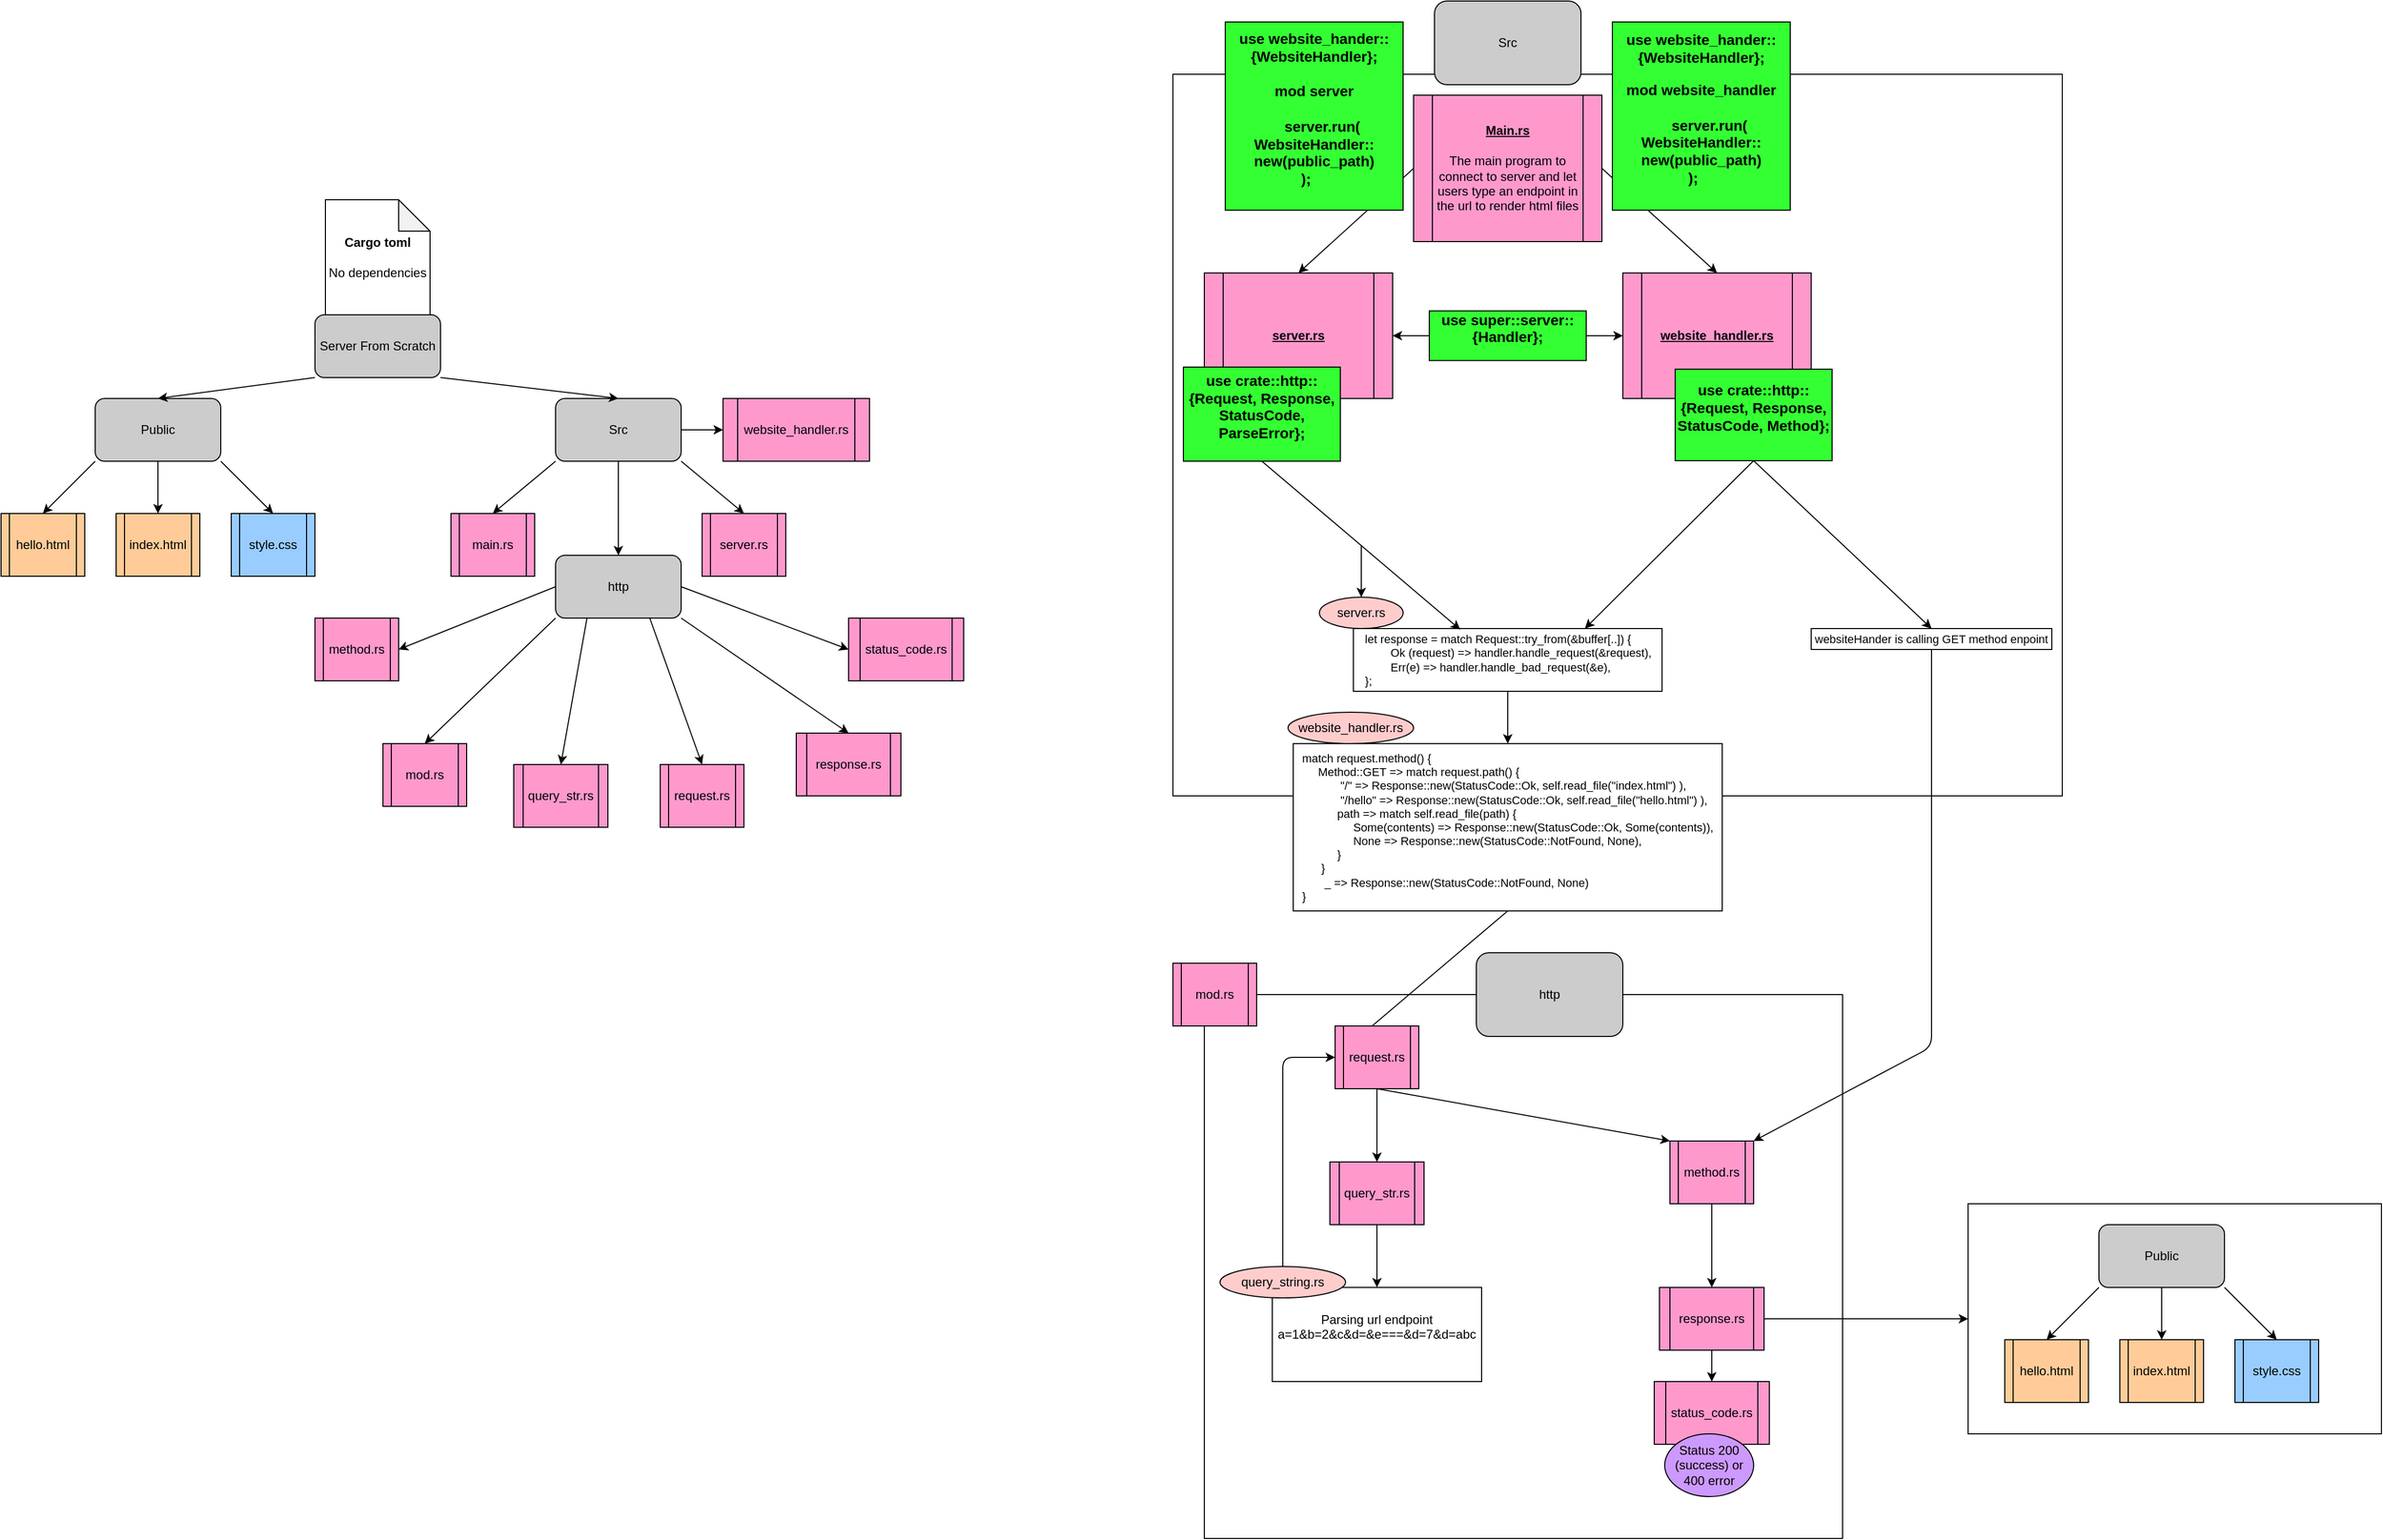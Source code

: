<mxfile version="14.4.3" type="device"><diagram id="HKCk2u3lN4R9KL1yJcvm" name="Page-1"><mxGraphModel dx="2523" dy="967" grid="1" gridSize="10" guides="1" tooltips="1" connect="1" arrows="1" fold="1" page="1" pageScale="1" pageWidth="850" pageHeight="1100" math="0" shadow="0"><root><mxCell id="0"/><mxCell id="1" parent="0"/><mxCell id="ZQlsFEjxSRPz4jeOwLAu-61" value="" style="rounded=0;whiteSpace=wrap;html=1;fillColor=#FFFFFF;" parent="1" vertex="1"><mxGeometry x="880" y="180" width="850" height="690" as="geometry"/></mxCell><mxCell id="ZQlsFEjxSRPz4jeOwLAu-18" value="hello.html" style="shape=process;whiteSpace=wrap;html=1;backgroundOutline=1;fillColor=#FFCC99;" parent="1" vertex="1"><mxGeometry x="-240" y="600" width="80" height="60" as="geometry"/></mxCell><mxCell id="ZQlsFEjxSRPz4jeOwLAu-17" value="style.css" style="shape=process;whiteSpace=wrap;html=1;backgroundOutline=1;fillColor=#99CCFF;" parent="1" vertex="1"><mxGeometry x="-20" y="600" width="80" height="60" as="geometry"/></mxCell><mxCell id="ZQlsFEjxSRPz4jeOwLAu-16" value="index.html" style="shape=process;whiteSpace=wrap;html=1;backgroundOutline=1;fillColor=#FFCC99;" parent="1" vertex="1"><mxGeometry x="-130" y="600" width="80" height="60" as="geometry"/></mxCell><mxCell id="ZQlsFEjxSRPz4jeOwLAu-1" value="Public" style="rounded=1;whiteSpace=wrap;html=1;fillColor=#CCCCCC;" parent="1" vertex="1"><mxGeometry x="-150" y="490" width="120" height="60" as="geometry"/></mxCell><mxCell id="ZQlsFEjxSRPz4jeOwLAu-2" value="Src" style="rounded=1;whiteSpace=wrap;html=1;fillColor=#CCCCCC;" parent="1" vertex="1"><mxGeometry x="290" y="490" width="120" height="60" as="geometry"/></mxCell><mxCell id="ZQlsFEjxSRPz4jeOwLAu-7" value="" style="endArrow=classic;html=1;exitX=0.5;exitY=1;exitDx=0;exitDy=0;entryX=0.5;entryY=0;entryDx=0;entryDy=0;" parent="1" source="ZQlsFEjxSRPz4jeOwLAu-1" edge="1"><mxGeometry width="50" height="50" relative="1" as="geometry"><mxPoint x="30" y="740" as="sourcePoint"/><mxPoint x="-90" y="600" as="targetPoint"/></mxGeometry></mxCell><mxCell id="ZQlsFEjxSRPz4jeOwLAu-8" value="Server From Scratch" style="rounded=1;whiteSpace=wrap;html=1;fillColor=#CCCCCC;" parent="1" vertex="1"><mxGeometry x="60" y="410" width="120" height="60" as="geometry"/></mxCell><mxCell id="ZQlsFEjxSRPz4jeOwLAu-9" value="" style="endArrow=classic;html=1;entryX=0.5;entryY=0;entryDx=0;entryDy=0;exitX=0;exitY=1;exitDx=0;exitDy=0;" parent="1" source="ZQlsFEjxSRPz4jeOwLAu-8" target="ZQlsFEjxSRPz4jeOwLAu-1" edge="1"><mxGeometry width="50" height="50" relative="1" as="geometry"><mxPoint x="70" y="480" as="sourcePoint"/><mxPoint x="150" y="770" as="targetPoint"/></mxGeometry></mxCell><mxCell id="ZQlsFEjxSRPz4jeOwLAu-10" value="" style="endArrow=classic;html=1;exitX=1;exitY=1;exitDx=0;exitDy=0;entryX=0.5;entryY=0;entryDx=0;entryDy=0;" parent="1" source="ZQlsFEjxSRPz4jeOwLAu-8" target="ZQlsFEjxSRPz4jeOwLAu-2" edge="1"><mxGeometry width="50" height="50" relative="1" as="geometry"><mxPoint x="100" y="740" as="sourcePoint"/><mxPoint x="150" y="690" as="targetPoint"/></mxGeometry></mxCell><mxCell id="ZQlsFEjxSRPz4jeOwLAu-15" value="&lt;b&gt;Cargo toml&lt;/b&gt;&lt;br&gt;&lt;br&gt;No dependencies" style="shape=note;whiteSpace=wrap;html=1;backgroundOutline=1;darkOpacity=0.05;" parent="1" vertex="1"><mxGeometry x="70" y="300" width="100" height="110" as="geometry"/></mxCell><mxCell id="ZQlsFEjxSRPz4jeOwLAu-19" value="" style="endArrow=classic;html=1;exitX=0;exitY=1;exitDx=0;exitDy=0;entryX=0.5;entryY=0;entryDx=0;entryDy=0;" parent="1" source="ZQlsFEjxSRPz4jeOwLAu-1" target="ZQlsFEjxSRPz4jeOwLAu-18" edge="1"><mxGeometry width="50" height="50" relative="1" as="geometry"><mxPoint x="140" y="650" as="sourcePoint"/><mxPoint x="190" y="600" as="targetPoint"/></mxGeometry></mxCell><mxCell id="ZQlsFEjxSRPz4jeOwLAu-20" value="" style="endArrow=classic;html=1;exitX=1;exitY=1;exitDx=0;exitDy=0;entryX=0.5;entryY=0;entryDx=0;entryDy=0;" parent="1" source="ZQlsFEjxSRPz4jeOwLAu-1" target="ZQlsFEjxSRPz4jeOwLAu-17" edge="1"><mxGeometry width="50" height="50" relative="1" as="geometry"><mxPoint x="140" y="650" as="sourcePoint"/><mxPoint x="170" y="600" as="targetPoint"/></mxGeometry></mxCell><mxCell id="ZQlsFEjxSRPz4jeOwLAu-22" value="main.rs" style="shape=process;whiteSpace=wrap;html=1;backgroundOutline=1;fillColor=#FF99CC;" parent="1" vertex="1"><mxGeometry x="190" y="600" width="80" height="60" as="geometry"/></mxCell><mxCell id="ZQlsFEjxSRPz4jeOwLAu-23" value="server.rs" style="shape=process;whiteSpace=wrap;html=1;backgroundOutline=1;fillColor=#FF99CC;" parent="1" vertex="1"><mxGeometry x="430" y="600" width="80" height="60" as="geometry"/></mxCell><mxCell id="ZQlsFEjxSRPz4jeOwLAu-24" value="" style="endArrow=classic;html=1;exitX=0;exitY=1;exitDx=0;exitDy=0;entryX=0.5;entryY=0;entryDx=0;entryDy=0;" parent="1" source="ZQlsFEjxSRPz4jeOwLAu-2" target="ZQlsFEjxSRPz4jeOwLAu-22" edge="1"><mxGeometry width="50" height="50" relative="1" as="geometry"><mxPoint x="60" y="690" as="sourcePoint"/><mxPoint x="110" y="640" as="targetPoint"/></mxGeometry></mxCell><mxCell id="ZQlsFEjxSRPz4jeOwLAu-26" value="" style="endArrow=classic;html=1;exitX=1;exitY=1;exitDx=0;exitDy=0;entryX=0.5;entryY=0;entryDx=0;entryDy=0;" parent="1" source="ZQlsFEjxSRPz4jeOwLAu-2" target="ZQlsFEjxSRPz4jeOwLAu-23" edge="1"><mxGeometry width="50" height="50" relative="1" as="geometry"><mxPoint x="60" y="690" as="sourcePoint"/><mxPoint x="110" y="640" as="targetPoint"/></mxGeometry></mxCell><mxCell id="ZQlsFEjxSRPz4jeOwLAu-27" value="http" style="rounded=1;whiteSpace=wrap;html=1;fillColor=#CCCCCC;" parent="1" vertex="1"><mxGeometry x="290" y="640" width="120" height="60" as="geometry"/></mxCell><mxCell id="ZQlsFEjxSRPz4jeOwLAu-28" value="" style="endArrow=classic;html=1;exitX=0.5;exitY=1;exitDx=0;exitDy=0;entryX=0.5;entryY=0;entryDx=0;entryDy=0;" parent="1" source="ZQlsFEjxSRPz4jeOwLAu-2" target="ZQlsFEjxSRPz4jeOwLAu-27" edge="1"><mxGeometry width="50" height="50" relative="1" as="geometry"><mxPoint x="60" y="690" as="sourcePoint"/><mxPoint x="110" y="640" as="targetPoint"/></mxGeometry></mxCell><mxCell id="ZQlsFEjxSRPz4jeOwLAu-29" value="mod.rs" style="shape=process;whiteSpace=wrap;html=1;backgroundOutline=1;fillColor=#FF99CC;" parent="1" vertex="1"><mxGeometry x="125" y="820" width="80" height="60" as="geometry"/></mxCell><mxCell id="ZQlsFEjxSRPz4jeOwLAu-30" value="query_str.rs" style="shape=process;whiteSpace=wrap;html=1;backgroundOutline=1;fillColor=#FF99CC;" parent="1" vertex="1"><mxGeometry x="250" y="840" width="90" height="60" as="geometry"/></mxCell><mxCell id="ZQlsFEjxSRPz4jeOwLAu-31" value="request.rs" style="shape=process;whiteSpace=wrap;html=1;backgroundOutline=1;fillColor=#FF99CC;" parent="1" vertex="1"><mxGeometry x="390" y="840" width="80" height="60" as="geometry"/></mxCell><mxCell id="ZQlsFEjxSRPz4jeOwLAu-32" value="response.rs" style="shape=process;whiteSpace=wrap;html=1;backgroundOutline=1;fillColor=#FF99CC;" parent="1" vertex="1"><mxGeometry x="520" y="810" width="100" height="60" as="geometry"/></mxCell><mxCell id="ZQlsFEjxSRPz4jeOwLAu-33" value="status_code.rs" style="shape=process;whiteSpace=wrap;html=1;backgroundOutline=1;fillColor=#FF99CC;" parent="1" vertex="1"><mxGeometry x="570" y="700" width="110" height="60" as="geometry"/></mxCell><mxCell id="ZQlsFEjxSRPz4jeOwLAu-34" value="method.rs" style="shape=process;whiteSpace=wrap;html=1;backgroundOutline=1;fillColor=#FF99CC;" parent="1" vertex="1"><mxGeometry x="60" y="700" width="80" height="60" as="geometry"/></mxCell><mxCell id="ZQlsFEjxSRPz4jeOwLAu-36" value="" style="endArrow=classic;html=1;exitX=0;exitY=0.5;exitDx=0;exitDy=0;entryX=1;entryY=0.5;entryDx=0;entryDy=0;" parent="1" source="ZQlsFEjxSRPz4jeOwLAu-27" target="ZQlsFEjxSRPz4jeOwLAu-34" edge="1"><mxGeometry width="50" height="50" relative="1" as="geometry"><mxPoint x="100" y="550" as="sourcePoint"/><mxPoint x="150" y="500" as="targetPoint"/></mxGeometry></mxCell><mxCell id="ZQlsFEjxSRPz4jeOwLAu-37" value="" style="endArrow=classic;html=1;entryX=0.5;entryY=0;entryDx=0;entryDy=0;exitX=0;exitY=1;exitDx=0;exitDy=0;" parent="1" source="ZQlsFEjxSRPz4jeOwLAu-27" target="ZQlsFEjxSRPz4jeOwLAu-29" edge="1"><mxGeometry width="50" height="50" relative="1" as="geometry"><mxPoint x="290" y="690" as="sourcePoint"/><mxPoint x="150" y="500" as="targetPoint"/></mxGeometry></mxCell><mxCell id="ZQlsFEjxSRPz4jeOwLAu-38" value="" style="endArrow=classic;html=1;exitX=0.25;exitY=1;exitDx=0;exitDy=0;entryX=0.5;entryY=0;entryDx=0;entryDy=0;" parent="1" source="ZQlsFEjxSRPz4jeOwLAu-27" target="ZQlsFEjxSRPz4jeOwLAu-30" edge="1"><mxGeometry width="50" height="50" relative="1" as="geometry"><mxPoint x="100" y="550" as="sourcePoint"/><mxPoint x="150" y="500" as="targetPoint"/></mxGeometry></mxCell><mxCell id="ZQlsFEjxSRPz4jeOwLAu-39" value="" style="endArrow=classic;html=1;exitX=0.75;exitY=1;exitDx=0;exitDy=0;entryX=0.5;entryY=0;entryDx=0;entryDy=0;" parent="1" source="ZQlsFEjxSRPz4jeOwLAu-27" target="ZQlsFEjxSRPz4jeOwLAu-31" edge="1"><mxGeometry width="50" height="50" relative="1" as="geometry"><mxPoint x="100" y="550" as="sourcePoint"/><mxPoint x="150" y="500" as="targetPoint"/></mxGeometry></mxCell><mxCell id="ZQlsFEjxSRPz4jeOwLAu-40" value="" style="endArrow=classic;html=1;exitX=1;exitY=1;exitDx=0;exitDy=0;entryX=0.5;entryY=0;entryDx=0;entryDy=0;" parent="1" source="ZQlsFEjxSRPz4jeOwLAu-27" target="ZQlsFEjxSRPz4jeOwLAu-32" edge="1"><mxGeometry width="50" height="50" relative="1" as="geometry"><mxPoint x="100" y="550" as="sourcePoint"/><mxPoint x="150" y="500" as="targetPoint"/></mxGeometry></mxCell><mxCell id="ZQlsFEjxSRPz4jeOwLAu-41" value="" style="endArrow=classic;html=1;exitX=1;exitY=0.5;exitDx=0;exitDy=0;entryX=0;entryY=0.5;entryDx=0;entryDy=0;" parent="1" source="ZQlsFEjxSRPz4jeOwLAu-27" target="ZQlsFEjxSRPz4jeOwLAu-33" edge="1"><mxGeometry width="50" height="50" relative="1" as="geometry"><mxPoint x="100" y="550" as="sourcePoint"/><mxPoint x="150" y="500" as="targetPoint"/></mxGeometry></mxCell><mxCell id="ZQlsFEjxSRPz4jeOwLAu-42" value="website_handler.rs" style="shape=process;whiteSpace=wrap;html=1;backgroundOutline=1;fillColor=#FF99CC;" parent="1" vertex="1"><mxGeometry x="450" y="490" width="140" height="60" as="geometry"/></mxCell><mxCell id="ZQlsFEjxSRPz4jeOwLAu-43" value="" style="endArrow=classic;html=1;exitX=1;exitY=0.5;exitDx=0;exitDy=0;entryX=0;entryY=0.5;entryDx=0;entryDy=0;" parent="1" source="ZQlsFEjxSRPz4jeOwLAu-2" target="ZQlsFEjxSRPz4jeOwLAu-42" edge="1"><mxGeometry width="50" height="50" relative="1" as="geometry"><mxPoint x="250" y="680" as="sourcePoint"/><mxPoint x="300" y="630" as="targetPoint"/></mxGeometry></mxCell><mxCell id="ZQlsFEjxSRPz4jeOwLAu-45" value="Src" style="rounded=1;whiteSpace=wrap;html=1;fillColor=#CCCCCC;" parent="1" vertex="1"><mxGeometry x="1130" y="110" width="140" height="80" as="geometry"/></mxCell><mxCell id="ZQlsFEjxSRPz4jeOwLAu-53" value="&lt;b&gt;&lt;u&gt;Main.rs&lt;br&gt;&lt;/u&gt;&lt;/b&gt;&lt;br&gt;The main program to connect to server and let users type an endpoint in the url to render html files" style="shape=process;whiteSpace=wrap;html=1;backgroundOutline=1;fillColor=#FF99CC;" parent="1" vertex="1"><mxGeometry x="1110" y="200" width="180" height="140" as="geometry"/></mxCell><mxCell id="ZQlsFEjxSRPz4jeOwLAu-54" value="" style="endArrow=classic;html=1;fillColor=#0000FF;exitX=0;exitY=0.5;exitDx=0;exitDy=0;entryX=0.5;entryY=0;entryDx=0;entryDy=0;" parent="1" source="ZQlsFEjxSRPz4jeOwLAu-53" target="ZQlsFEjxSRPz4jeOwLAu-55" edge="1"><mxGeometry width="50" height="50" relative="1" as="geometry"><mxPoint x="1120" y="520" as="sourcePoint"/><mxPoint x="1170" y="470" as="targetPoint"/></mxGeometry></mxCell><mxCell id="ZQlsFEjxSRPz4jeOwLAu-55" value="&lt;b&gt;&lt;u&gt;server.rs&lt;/u&gt;&lt;/b&gt;" style="shape=process;whiteSpace=wrap;html=1;backgroundOutline=1;fillColor=#FF99CC;" parent="1" vertex="1"><mxGeometry x="910" y="370" width="180" height="120" as="geometry"/></mxCell><mxCell id="ZQlsFEjxSRPz4jeOwLAu-56" value="&lt;b&gt;&lt;u&gt;website_handler.rs&lt;/u&gt;&lt;/b&gt;" style="shape=process;whiteSpace=wrap;html=1;backgroundOutline=1;fillColor=#FF99CC;" parent="1" vertex="1"><mxGeometry x="1310" y="370" width="180" height="120" as="geometry"/></mxCell><mxCell id="ZQlsFEjxSRPz4jeOwLAu-60" value="" style="endArrow=classic;html=1;fillColor=#0000FF;exitX=1;exitY=0.5;exitDx=0;exitDy=0;entryX=0.5;entryY=0;entryDx=0;entryDy=0;" parent="1" source="ZQlsFEjxSRPz4jeOwLAu-53" target="ZQlsFEjxSRPz4jeOwLAu-56" edge="1"><mxGeometry width="50" height="50" relative="1" as="geometry"><mxPoint x="1120" y="520" as="sourcePoint"/><mxPoint x="1170" y="470" as="targetPoint"/></mxGeometry></mxCell><mxCell id="ZQlsFEjxSRPz4jeOwLAu-62" value="" style="endArrow=classic;html=1;fillColor=#0000FF;exitX=0;exitY=0.5;exitDx=0;exitDy=0;entryX=1;entryY=0.5;entryDx=0;entryDy=0;" parent="1" source="ZQlsFEjxSRPz4jeOwLAu-86" target="ZQlsFEjxSRPz4jeOwLAu-55" edge="1"><mxGeometry width="50" height="50" relative="1" as="geometry"><mxPoint x="1110" y="510" as="sourcePoint"/><mxPoint x="1160" y="460" as="targetPoint"/></mxGeometry></mxCell><mxCell id="ZQlsFEjxSRPz4jeOwLAu-63" value="" style="rounded=0;whiteSpace=wrap;html=1;fillColor=#FFFFFF;" parent="1" vertex="1"><mxGeometry x="910" y="1060" width="610" height="520" as="geometry"/></mxCell><mxCell id="ZQlsFEjxSRPz4jeOwLAu-64" value="http" style="rounded=1;whiteSpace=wrap;html=1;fillColor=#CCCCCC;" parent="1" vertex="1"><mxGeometry x="1170" y="1020" width="140" height="80" as="geometry"/></mxCell><mxCell id="ZQlsFEjxSRPz4jeOwLAu-71" value="&lt;div&gt;&lt;b&gt;&lt;font style=&quot;font-size: 14px&quot;&gt;use crate::http::{Request, Response, StatusCode, Method};&lt;/font&gt;&lt;/b&gt;&lt;/div&gt;&lt;div&gt;&lt;br&gt;&lt;/div&gt;" style="rounded=0;whiteSpace=wrap;html=1;fillColor=#33FF33;" parent="1" vertex="1"><mxGeometry x="1360" y="462" width="150" height="87.5" as="geometry"/></mxCell><mxCell id="ZQlsFEjxSRPz4jeOwLAu-69" value="&lt;div&gt;&lt;b&gt;&lt;font style=&quot;font-size: 14px&quot;&gt;use crate::http::{Request, Response, StatusCode, ParseError};&lt;/font&gt;&lt;/b&gt;&lt;/div&gt;&lt;div&gt;&lt;br&gt;&lt;/div&gt;" style="rounded=0;whiteSpace=wrap;html=1;fillColor=#33FF33;" parent="1" vertex="1"><mxGeometry x="890" y="460" width="150" height="90" as="geometry"/></mxCell><mxCell id="ZQlsFEjxSRPz4jeOwLAu-72" value="mod.rs" style="shape=process;whiteSpace=wrap;html=1;backgroundOutline=1;fillColor=#FF99CC;" parent="1" vertex="1"><mxGeometry x="880" y="1030" width="80" height="60" as="geometry"/></mxCell><mxCell id="ZQlsFEjxSRPz4jeOwLAu-73" value="query_str.rs" style="shape=process;whiteSpace=wrap;html=1;backgroundOutline=1;fillColor=#FF99CC;" parent="1" vertex="1"><mxGeometry x="1030" y="1220" width="90" height="60" as="geometry"/></mxCell><mxCell id="ZQlsFEjxSRPz4jeOwLAu-76" value="status_code.rs" style="shape=process;whiteSpace=wrap;html=1;backgroundOutline=1;fillColor=#FF99CC;" parent="1" vertex="1"><mxGeometry x="1340" y="1430" width="110" height="60" as="geometry"/></mxCell><mxCell id="ZQlsFEjxSRPz4jeOwLAu-77" value="method.rs" style="shape=process;whiteSpace=wrap;html=1;backgroundOutline=1;fillColor=#FF99CC;" parent="1" vertex="1"><mxGeometry x="1355" y="1200" width="80" height="60" as="geometry"/></mxCell><mxCell id="ZQlsFEjxSRPz4jeOwLAu-82" value="&lt;div&gt;&lt;span style=&quot;font-size: 14px&quot;&gt;&lt;b&gt;use website_hander::{WebsiteHandler};&lt;/b&gt;&lt;/span&gt;&lt;/div&gt;&lt;div&gt;&lt;br&gt;&lt;/div&gt;&lt;div&gt;&lt;div&gt;&lt;span style=&quot;font-size: 14px&quot;&gt;&lt;b&gt;mod website_handler&lt;/b&gt;&lt;/span&gt;&lt;/div&gt;&lt;/div&gt;&lt;div&gt;&lt;span style=&quot;font-size: 14px&quot;&gt;&lt;b&gt;&lt;br&gt;&lt;/b&gt;&lt;/span&gt;&lt;/div&gt;&lt;div&gt;&lt;div&gt;&lt;span style=&quot;font-size: 14px&quot;&gt;&lt;b&gt;&amp;nbsp; &amp;nbsp; server.run(&lt;/b&gt;&lt;/span&gt;&lt;/div&gt;&lt;div&gt;&lt;span style=&quot;font-size: 14px&quot;&gt;&lt;b&gt;WebsiteHandler::&lt;/b&gt;&lt;/span&gt;&lt;/div&gt;&lt;div&gt;&lt;span style=&quot;font-size: 14px&quot;&gt;&lt;b&gt;new(public_path)&lt;/b&gt;&lt;/span&gt;&lt;/div&gt;&lt;div&gt;&lt;span style=&quot;font-size: 14px&quot;&gt;&lt;b&gt;);&amp;nbsp; &amp;nbsp;&amp;nbsp;&lt;/b&gt;&lt;/span&gt;&lt;/div&gt;&lt;div style=&quot;font-weight: bold&quot;&gt;&lt;br&gt;&lt;/div&gt;&lt;/div&gt;" style="rounded=0;whiteSpace=wrap;html=1;fillColor=#33FF33;" parent="1" vertex="1"><mxGeometry x="1300" y="130" width="170" height="180" as="geometry"/></mxCell><mxCell id="ZQlsFEjxSRPz4jeOwLAu-85" value="&lt;div&gt;&lt;span style=&quot;font-size: 14px&quot;&gt;&lt;b&gt;use website_hander::{WebsiteHandler};&lt;/b&gt;&lt;/span&gt;&lt;br&gt;&lt;/div&gt;&lt;div&gt;&lt;span style=&quot;font-size: 14px&quot;&gt;&lt;b&gt;&lt;br&gt;&lt;/b&gt;&lt;/span&gt;&lt;/div&gt;&lt;div&gt;&lt;span style=&quot;font-size: 14px&quot;&gt;&lt;b&gt;mod server&lt;/b&gt;&lt;/span&gt;&lt;/div&gt;&lt;div&gt;&lt;span style=&quot;font-size: 14px&quot;&gt;&lt;b&gt;&lt;br&gt;&lt;/b&gt;&lt;/span&gt;&lt;/div&gt;&lt;div&gt;&lt;div&gt;&lt;span style=&quot;font-size: 14px&quot;&gt;&lt;b&gt;&amp;nbsp; &amp;nbsp; server.run(&lt;/b&gt;&lt;/span&gt;&lt;/div&gt;&lt;div&gt;&lt;span style=&quot;font-size: 14px&quot;&gt;&lt;b&gt;WebsiteHandler::&lt;/b&gt;&lt;/span&gt;&lt;/div&gt;&lt;div&gt;&lt;span style=&quot;font-size: 14px&quot;&gt;&lt;b&gt;new(public_path)&lt;/b&gt;&lt;/span&gt;&lt;/div&gt;&lt;div&gt;&lt;span style=&quot;font-size: 14px&quot;&gt;&lt;b&gt;);&amp;nbsp; &amp;nbsp;&amp;nbsp;&lt;/b&gt;&lt;/span&gt;&lt;/div&gt;&lt;div style=&quot;font-weight: bold&quot;&gt;&lt;br&gt;&lt;/div&gt;&lt;/div&gt;" style="rounded=0;whiteSpace=wrap;html=1;fillColor=#33FF33;" parent="1" vertex="1"><mxGeometry x="930" y="130" width="170" height="180" as="geometry"/></mxCell><mxCell id="ZQlsFEjxSRPz4jeOwLAu-92" value="" style="endArrow=classic;html=1;fillColor=#0000FF;exitX=0.5;exitY=1;exitDx=0;exitDy=0;entryX=0;entryY=0;entryDx=0;entryDy=0;" parent="1" source="ZQlsFEjxSRPz4jeOwLAu-74" target="ZQlsFEjxSRPz4jeOwLAu-77" edge="1"><mxGeometry width="50" height="50" relative="1" as="geometry"><mxPoint x="950" y="860" as="sourcePoint"/><mxPoint x="1000" y="810" as="targetPoint"/></mxGeometry></mxCell><mxCell id="ZQlsFEjxSRPz4jeOwLAu-86" value="&lt;div&gt;&lt;div&gt;&lt;span style=&quot;font-size: 14px&quot;&gt;&lt;b&gt;use super::server::{Handler};&lt;/b&gt;&lt;/span&gt;&lt;/div&gt;&lt;/div&gt;&lt;div&gt;&lt;br&gt;&lt;/div&gt;" style="rounded=0;whiteSpace=wrap;html=1;fillColor=#33FF33;" parent="1" vertex="1"><mxGeometry x="1125" y="406.25" width="150" height="47.5" as="geometry"/></mxCell><mxCell id="ZQlsFEjxSRPz4jeOwLAu-103" value="" style="endArrow=classic;html=1;fillColor=#0000FF;exitX=1;exitY=0.5;exitDx=0;exitDy=0;" parent="1" source="ZQlsFEjxSRPz4jeOwLAu-86" target="ZQlsFEjxSRPz4jeOwLAu-56" edge="1"><mxGeometry width="50" height="50" relative="1" as="geometry"><mxPoint x="1290" y="430" as="sourcePoint"/><mxPoint x="1110" y="430" as="targetPoint"/></mxGeometry></mxCell><mxCell id="ZQlsFEjxSRPz4jeOwLAu-113" value="&lt;div style=&quot;font-size: 11px ; text-align: left&quot;&gt;let response = match Request::try_from(&amp;amp;buffer[..]) {&lt;/div&gt;&lt;div style=&quot;font-size: 11px ; text-align: left&quot;&gt;&amp;nbsp; &amp;nbsp; &amp;nbsp; &amp;nbsp; Ok (request) =&amp;gt; handler.handle_request(&amp;amp;request),&lt;/div&gt;&lt;div style=&quot;font-size: 11px ; text-align: left&quot;&gt;&amp;nbsp; &amp;nbsp; &amp;nbsp; &amp;nbsp; Err(e) =&amp;gt; handler.handle_bad_request(&amp;amp;e),&lt;/div&gt;&lt;div style=&quot;font-size: 11px ; text-align: left&quot;&gt;};&lt;/div&gt;" style="rounded=0;whiteSpace=wrap;html=1;fillColor=#FFFFFF;" parent="1" vertex="1"><mxGeometry x="1052.5" y="710" width="295" height="60" as="geometry"/></mxCell><mxCell id="ZQlsFEjxSRPz4jeOwLAu-115" value="" style="endArrow=classic;html=1;fillColor=#FF0000;exitX=0.5;exitY=1;exitDx=0;exitDy=0;entryX=0.346;entryY=0.016;entryDx=0;entryDy=0;entryPerimeter=0;" parent="1" source="ZQlsFEjxSRPz4jeOwLAu-69" target="ZQlsFEjxSRPz4jeOwLAu-113" edge="1"><mxGeometry width="50" height="50" relative="1" as="geometry"><mxPoint x="910" y="540" as="sourcePoint"/><mxPoint x="960" y="490" as="targetPoint"/></mxGeometry></mxCell><mxCell id="ZQlsFEjxSRPz4jeOwLAu-116" value="" style="endArrow=classic;html=1;fillColor=#0000FF;exitX=0.5;exitY=1;exitDx=0;exitDy=0;entryX=0.75;entryY=0;entryDx=0;entryDy=0;" parent="1" source="ZQlsFEjxSRPz4jeOwLAu-71" target="ZQlsFEjxSRPz4jeOwLAu-113" edge="1"><mxGeometry width="50" height="50" relative="1" as="geometry"><mxPoint x="910" y="540" as="sourcePoint"/><mxPoint x="960" y="490" as="targetPoint"/></mxGeometry></mxCell><mxCell id="ZQlsFEjxSRPz4jeOwLAu-118" value="&lt;span&gt;server.rs&lt;/span&gt;" style="ellipse;whiteSpace=wrap;html=1;fillColor=#FFCCCC;" parent="1" vertex="1"><mxGeometry x="1020" y="680" width="80" height="30" as="geometry"/></mxCell><mxCell id="ZQlsFEjxSRPz4jeOwLAu-119" value="" style="endArrow=classic;html=1;fillColor=#FF0000;entryX=0.5;entryY=0;entryDx=0;entryDy=0;" parent="1" target="ZQlsFEjxSRPz4jeOwLAu-118" edge="1"><mxGeometry width="50" height="50" relative="1" as="geometry"><mxPoint x="1060" y="630" as="sourcePoint"/><mxPoint x="960" y="730" as="targetPoint"/></mxGeometry></mxCell><mxCell id="ZQlsFEjxSRPz4jeOwLAu-122" value="&lt;div style=&quot;font-size: 11px ; text-align: left&quot;&gt;&lt;div&gt;match request.method() {&lt;/div&gt;&lt;div&gt;&amp;nbsp; &amp;nbsp; &amp;nbsp;Method::GET =&amp;gt; match request.path() {&lt;/div&gt;&lt;div&gt;&amp;nbsp; &amp;nbsp; &amp;nbsp; &amp;nbsp; &amp;nbsp; &amp;nbsp; &quot;/&quot; =&amp;gt; Response::new(StatusCode::Ok, self.read_file(&quot;index.html&quot;) ),&lt;/div&gt;&lt;div&gt;&amp;nbsp; &amp;nbsp; &amp;nbsp; &amp;nbsp; &amp;nbsp; &amp;nbsp; &quot;/hello&quot; =&amp;gt; Response::new(StatusCode::Ok, self.read_file(&quot;hello.html&quot;) ),&lt;/div&gt;&lt;div&gt;&amp;nbsp; &amp;nbsp; &amp;nbsp; &amp;nbsp; &amp;nbsp; &amp;nbsp;path =&amp;gt; match self.read_file(path) {&lt;/div&gt;&lt;div&gt;&amp;nbsp; &amp;nbsp; &amp;nbsp; &amp;nbsp; &amp;nbsp; &amp;nbsp; &amp;nbsp; &amp;nbsp; Some(contents) =&amp;gt; Response::new(StatusCode::Ok, Some(contents)),&lt;/div&gt;&lt;div&gt;&amp;nbsp; &amp;nbsp; &amp;nbsp; &amp;nbsp; &amp;nbsp; &amp;nbsp; &amp;nbsp; &amp;nbsp; None =&amp;gt; Response::new(StatusCode::NotFound, None),&lt;/div&gt;&lt;div&gt;&amp;nbsp; &amp;nbsp; &amp;nbsp; &amp;nbsp; &amp;nbsp; &amp;nbsp;}&lt;/div&gt;&lt;div&gt;&amp;nbsp; &amp;nbsp; &amp;nbsp; }&lt;/div&gt;&lt;div&gt;&amp;nbsp; &amp;nbsp; &amp;nbsp; &amp;nbsp;_ =&amp;gt; Response::new(StatusCode::NotFound, None)&lt;/div&gt;&lt;div&gt;}&lt;/div&gt;&lt;/div&gt;" style="rounded=0;whiteSpace=wrap;html=1;fillColor=#FFFFFF;" parent="1" vertex="1"><mxGeometry x="995" y="820" width="410" height="160" as="geometry"/></mxCell><mxCell id="ZQlsFEjxSRPz4jeOwLAu-123" value="" style="endArrow=classic;html=1;fillColor=#FF0000;exitX=0.5;exitY=1;exitDx=0;exitDy=0;entryX=0.5;entryY=0;entryDx=0;entryDy=0;" parent="1" source="ZQlsFEjxSRPz4jeOwLAu-113" target="ZQlsFEjxSRPz4jeOwLAu-122" edge="1"><mxGeometry width="50" height="50" relative="1" as="geometry"><mxPoint x="1540" y="820" as="sourcePoint"/><mxPoint x="1590" y="770" as="targetPoint"/></mxGeometry></mxCell><mxCell id="ZQlsFEjxSRPz4jeOwLAu-125" value="&lt;span&gt;website_handler.rs&lt;/span&gt;" style="ellipse;whiteSpace=wrap;html=1;fillColor=#FFCCCC;" parent="1" vertex="1"><mxGeometry x="990" y="790" width="120" height="30" as="geometry"/></mxCell><mxCell id="ZQlsFEjxSRPz4jeOwLAu-75" value="response.rs" style="shape=process;whiteSpace=wrap;html=1;backgroundOutline=1;fillColor=#FF99CC;" parent="1" vertex="1"><mxGeometry x="1345" y="1340" width="100" height="60" as="geometry"/></mxCell><mxCell id="ZQlsFEjxSRPz4jeOwLAu-129" value="" style="endArrow=classic;html=1;fillColor=#FF0000;exitX=0.5;exitY=1;exitDx=0;exitDy=0;entryX=0.5;entryY=0;entryDx=0;entryDy=0;" parent="1" source="ZQlsFEjxSRPz4jeOwLAu-75" target="ZQlsFEjxSRPz4jeOwLAu-76" edge="1"><mxGeometry width="50" height="50" relative="1" as="geometry"><mxPoint x="1290" y="1680" as="sourcePoint"/><mxPoint x="1395" y="1420" as="targetPoint"/></mxGeometry></mxCell><mxCell id="ZQlsFEjxSRPz4jeOwLAu-130" value="" style="endArrow=classic;html=1;fillColor=#FF0000;entryX=0.5;entryY=0;entryDx=0;entryDy=0;" parent="1" source="ZQlsFEjxSRPz4jeOwLAu-74" target="ZQlsFEjxSRPz4jeOwLAu-73" edge="1"><mxGeometry width="50" height="50" relative="1" as="geometry"><mxPoint x="1075" y="1090" as="sourcePoint"/><mxPoint x="1385" y="1300" as="targetPoint"/></mxGeometry></mxCell><mxCell id="ZQlsFEjxSRPz4jeOwLAu-131" value="" style="endArrow=classic;html=1;fillColor=#FF0000;entryX=0;entryY=0.5;entryDx=0;entryDy=0;exitX=0.5;exitY=1;exitDx=0;exitDy=0;" parent="1" source="ZQlsFEjxSRPz4jeOwLAu-122" target="ZQlsFEjxSRPz4jeOwLAu-74" edge="1"><mxGeometry width="50" height="50" relative="1" as="geometry"><mxPoint x="960" y="550" as="sourcePoint"/><mxPoint x="1380" y="880" as="targetPoint"/><Array as="points"/></mxGeometry></mxCell><mxCell id="ZQlsFEjxSRPz4jeOwLAu-148" value="" style="rounded=0;whiteSpace=wrap;html=1;fillColor=#FFFFFF;" parent="1" vertex="1"><mxGeometry x="1640" y="1260" width="395" height="220" as="geometry"/></mxCell><mxCell id="ZQlsFEjxSRPz4jeOwLAu-132" value="hello.html" style="shape=process;whiteSpace=wrap;html=1;backgroundOutline=1;fillColor=#FFCC99;" parent="1" vertex="1"><mxGeometry x="1675" y="1390" width="80" height="60" as="geometry"/></mxCell><mxCell id="ZQlsFEjxSRPz4jeOwLAu-133" value="style.css" style="shape=process;whiteSpace=wrap;html=1;backgroundOutline=1;fillColor=#99CCFF;" parent="1" vertex="1"><mxGeometry x="1895" y="1390" width="80" height="60" as="geometry"/></mxCell><mxCell id="ZQlsFEjxSRPz4jeOwLAu-134" value="index.html" style="shape=process;whiteSpace=wrap;html=1;backgroundOutline=1;fillColor=#FFCC99;" parent="1" vertex="1"><mxGeometry x="1785" y="1390" width="80" height="60" as="geometry"/></mxCell><mxCell id="ZQlsFEjxSRPz4jeOwLAu-135" value="Public" style="rounded=1;whiteSpace=wrap;html=1;fillColor=#CCCCCC;" parent="1" vertex="1"><mxGeometry x="1765" y="1280" width="120" height="60" as="geometry"/></mxCell><mxCell id="ZQlsFEjxSRPz4jeOwLAu-136" value="" style="endArrow=classic;html=1;exitX=0.5;exitY=1;exitDx=0;exitDy=0;entryX=0.5;entryY=0;entryDx=0;entryDy=0;" parent="1" source="ZQlsFEjxSRPz4jeOwLAu-135" edge="1"><mxGeometry width="50" height="50" relative="1" as="geometry"><mxPoint x="1945" y="1530" as="sourcePoint"/><mxPoint x="1825" y="1390.0" as="targetPoint"/></mxGeometry></mxCell><mxCell id="ZQlsFEjxSRPz4jeOwLAu-138" value="" style="endArrow=classic;html=1;exitX=0;exitY=1;exitDx=0;exitDy=0;entryX=0.5;entryY=0;entryDx=0;entryDy=0;" parent="1" source="ZQlsFEjxSRPz4jeOwLAu-135" target="ZQlsFEjxSRPz4jeOwLAu-132" edge="1"><mxGeometry width="50" height="50" relative="1" as="geometry"><mxPoint x="2055" y="1440" as="sourcePoint"/><mxPoint x="2105" y="1390" as="targetPoint"/></mxGeometry></mxCell><mxCell id="ZQlsFEjxSRPz4jeOwLAu-139" value="" style="endArrow=classic;html=1;exitX=1;exitY=1;exitDx=0;exitDy=0;entryX=0.5;entryY=0;entryDx=0;entryDy=0;" parent="1" source="ZQlsFEjxSRPz4jeOwLAu-135" target="ZQlsFEjxSRPz4jeOwLAu-133" edge="1"><mxGeometry width="50" height="50" relative="1" as="geometry"><mxPoint x="2055" y="1440" as="sourcePoint"/><mxPoint x="2085" y="1390" as="targetPoint"/></mxGeometry></mxCell><mxCell id="ZQlsFEjxSRPz4jeOwLAu-152" value="&lt;div style=&quot;font-size: 11px ; text-align: left&quot;&gt;&lt;span style=&quot;text-align: center ; background-color: rgb(255 , 255 , 255)&quot;&gt;websiteHander is calling GET method enpoint&lt;/span&gt;&lt;br&gt;&lt;/div&gt;" style="rounded=0;whiteSpace=wrap;html=1;fillColor=#FFFFFF;" parent="1" vertex="1"><mxGeometry x="1490" y="710" width="230" height="20" as="geometry"/></mxCell><mxCell id="ZQlsFEjxSRPz4jeOwLAu-154" value="" style="endArrow=classic;html=1;fillColor=#FF0000;exitX=0.5;exitY=1;exitDx=0;exitDy=0;entryX=0.5;entryY=0;entryDx=0;entryDy=0;" parent="1" source="ZQlsFEjxSRPz4jeOwLAu-71" target="ZQlsFEjxSRPz4jeOwLAu-152" edge="1"><mxGeometry width="50" height="50" relative="1" as="geometry"><mxPoint x="1240" y="920" as="sourcePoint"/><mxPoint x="1290" y="870" as="targetPoint"/></mxGeometry></mxCell><mxCell id="ZQlsFEjxSRPz4jeOwLAu-155" value="" style="endArrow=classic;html=1;fillColor=#FF0000;exitX=0.5;exitY=1;exitDx=0;exitDy=0;entryX=1;entryY=0;entryDx=0;entryDy=0;" parent="1" source="ZQlsFEjxSRPz4jeOwLAu-152" target="ZQlsFEjxSRPz4jeOwLAu-77" edge="1"><mxGeometry width="50" height="50" relative="1" as="geometry"><mxPoint x="1240" y="1030" as="sourcePoint"/><mxPoint x="1290" y="980" as="targetPoint"/><Array as="points"><mxPoint x="1605" y="1110"/></Array></mxGeometry></mxCell><mxCell id="ZQlsFEjxSRPz4jeOwLAu-156" value="&lt;div&gt;Parsing url endpoint&lt;/div&gt;&lt;div&gt;a=1&amp;amp;b=2&amp;amp;c&amp;amp;d=&amp;amp;e===&amp;amp;d=7&amp;amp;d=abc&lt;/div&gt;&lt;div&gt;&lt;br&gt;&lt;/div&gt;" style="rounded=0;whiteSpace=wrap;html=1;fillColor=#FFFFFF;" parent="1" vertex="1"><mxGeometry x="975" y="1340" width="200" height="90" as="geometry"/></mxCell><mxCell id="ZQlsFEjxSRPz4jeOwLAu-157" value="&lt;span&gt;query_string.rs&lt;/span&gt;" style="ellipse;whiteSpace=wrap;html=1;fillColor=#FFCCCC;" parent="1" vertex="1"><mxGeometry x="925" y="1320" width="120" height="30" as="geometry"/></mxCell><mxCell id="ZQlsFEjxSRPz4jeOwLAu-158" value="" style="endArrow=classic;html=1;fillColor=#FF0000;exitX=0.5;exitY=1;exitDx=0;exitDy=0;entryX=0.5;entryY=0;entryDx=0;entryDy=0;" parent="1" source="ZQlsFEjxSRPz4jeOwLAu-73" target="ZQlsFEjxSRPz4jeOwLAu-156" edge="1"><mxGeometry width="50" height="50" relative="1" as="geometry"><mxPoint x="1465" y="1290" as="sourcePoint"/><mxPoint x="1515" y="1240" as="targetPoint"/></mxGeometry></mxCell><mxCell id="ZQlsFEjxSRPz4jeOwLAu-159" value="Status 200 (success) or 400 error" style="ellipse;whiteSpace=wrap;html=1;fillColor=#CC99FF;" parent="1" vertex="1"><mxGeometry x="1350" y="1480" width="85" height="60" as="geometry"/></mxCell><mxCell id="ZQlsFEjxSRPz4jeOwLAu-74" value="request.rs" style="shape=process;whiteSpace=wrap;html=1;backgroundOutline=1;fillColor=#FF99CC;" parent="1" vertex="1"><mxGeometry x="1035" y="1090" width="80" height="60" as="geometry"/></mxCell><mxCell id="ZQlsFEjxSRPz4jeOwLAu-160" value="" style="endArrow=classic;html=1;fillColor=#FF0000;entryX=0.5;entryY=0;entryDx=0;entryDy=0;" parent="1" target="ZQlsFEjxSRPz4jeOwLAu-74" edge="1"><mxGeometry width="50" height="50" relative="1" as="geometry"><mxPoint x="1075" y="1090" as="sourcePoint"/><mxPoint x="1075" y="1220" as="targetPoint"/></mxGeometry></mxCell><mxCell id="CeBlVPJLmNCnti3l61_a-1" value="" style="endArrow=classic;html=1;exitX=0.5;exitY=1;exitDx=0;exitDy=0;entryX=0.5;entryY=0;entryDx=0;entryDy=0;" edge="1" parent="1" source="ZQlsFEjxSRPz4jeOwLAu-77" target="ZQlsFEjxSRPz4jeOwLAu-75"><mxGeometry width="50" height="50" relative="1" as="geometry"><mxPoint x="1410" y="1220" as="sourcePoint"/><mxPoint x="1460" y="1170" as="targetPoint"/></mxGeometry></mxCell><mxCell id="CeBlVPJLmNCnti3l61_a-2" value="" style="endArrow=classic;html=1;exitX=1;exitY=0.5;exitDx=0;exitDy=0;entryX=0;entryY=0.5;entryDx=0;entryDy=0;" edge="1" parent="1" source="ZQlsFEjxSRPz4jeOwLAu-75" target="ZQlsFEjxSRPz4jeOwLAu-148"><mxGeometry width="50" height="50" relative="1" as="geometry"><mxPoint x="1410" y="1220" as="sourcePoint"/><mxPoint x="1460" y="1170" as="targetPoint"/></mxGeometry></mxCell><mxCell id="CeBlVPJLmNCnti3l61_a-3" value="" style="endArrow=classic;html=1;exitX=0.5;exitY=0;exitDx=0;exitDy=0;entryX=0;entryY=0.5;entryDx=0;entryDy=0;" edge="1" parent="1" source="ZQlsFEjxSRPz4jeOwLAu-157" target="ZQlsFEjxSRPz4jeOwLAu-74"><mxGeometry width="50" height="50" relative="1" as="geometry"><mxPoint x="1400" y="1220" as="sourcePoint"/><mxPoint x="1450" y="1170" as="targetPoint"/><Array as="points"><mxPoint x="985" y="1120"/></Array></mxGeometry></mxCell></root></mxGraphModel></diagram></mxfile>